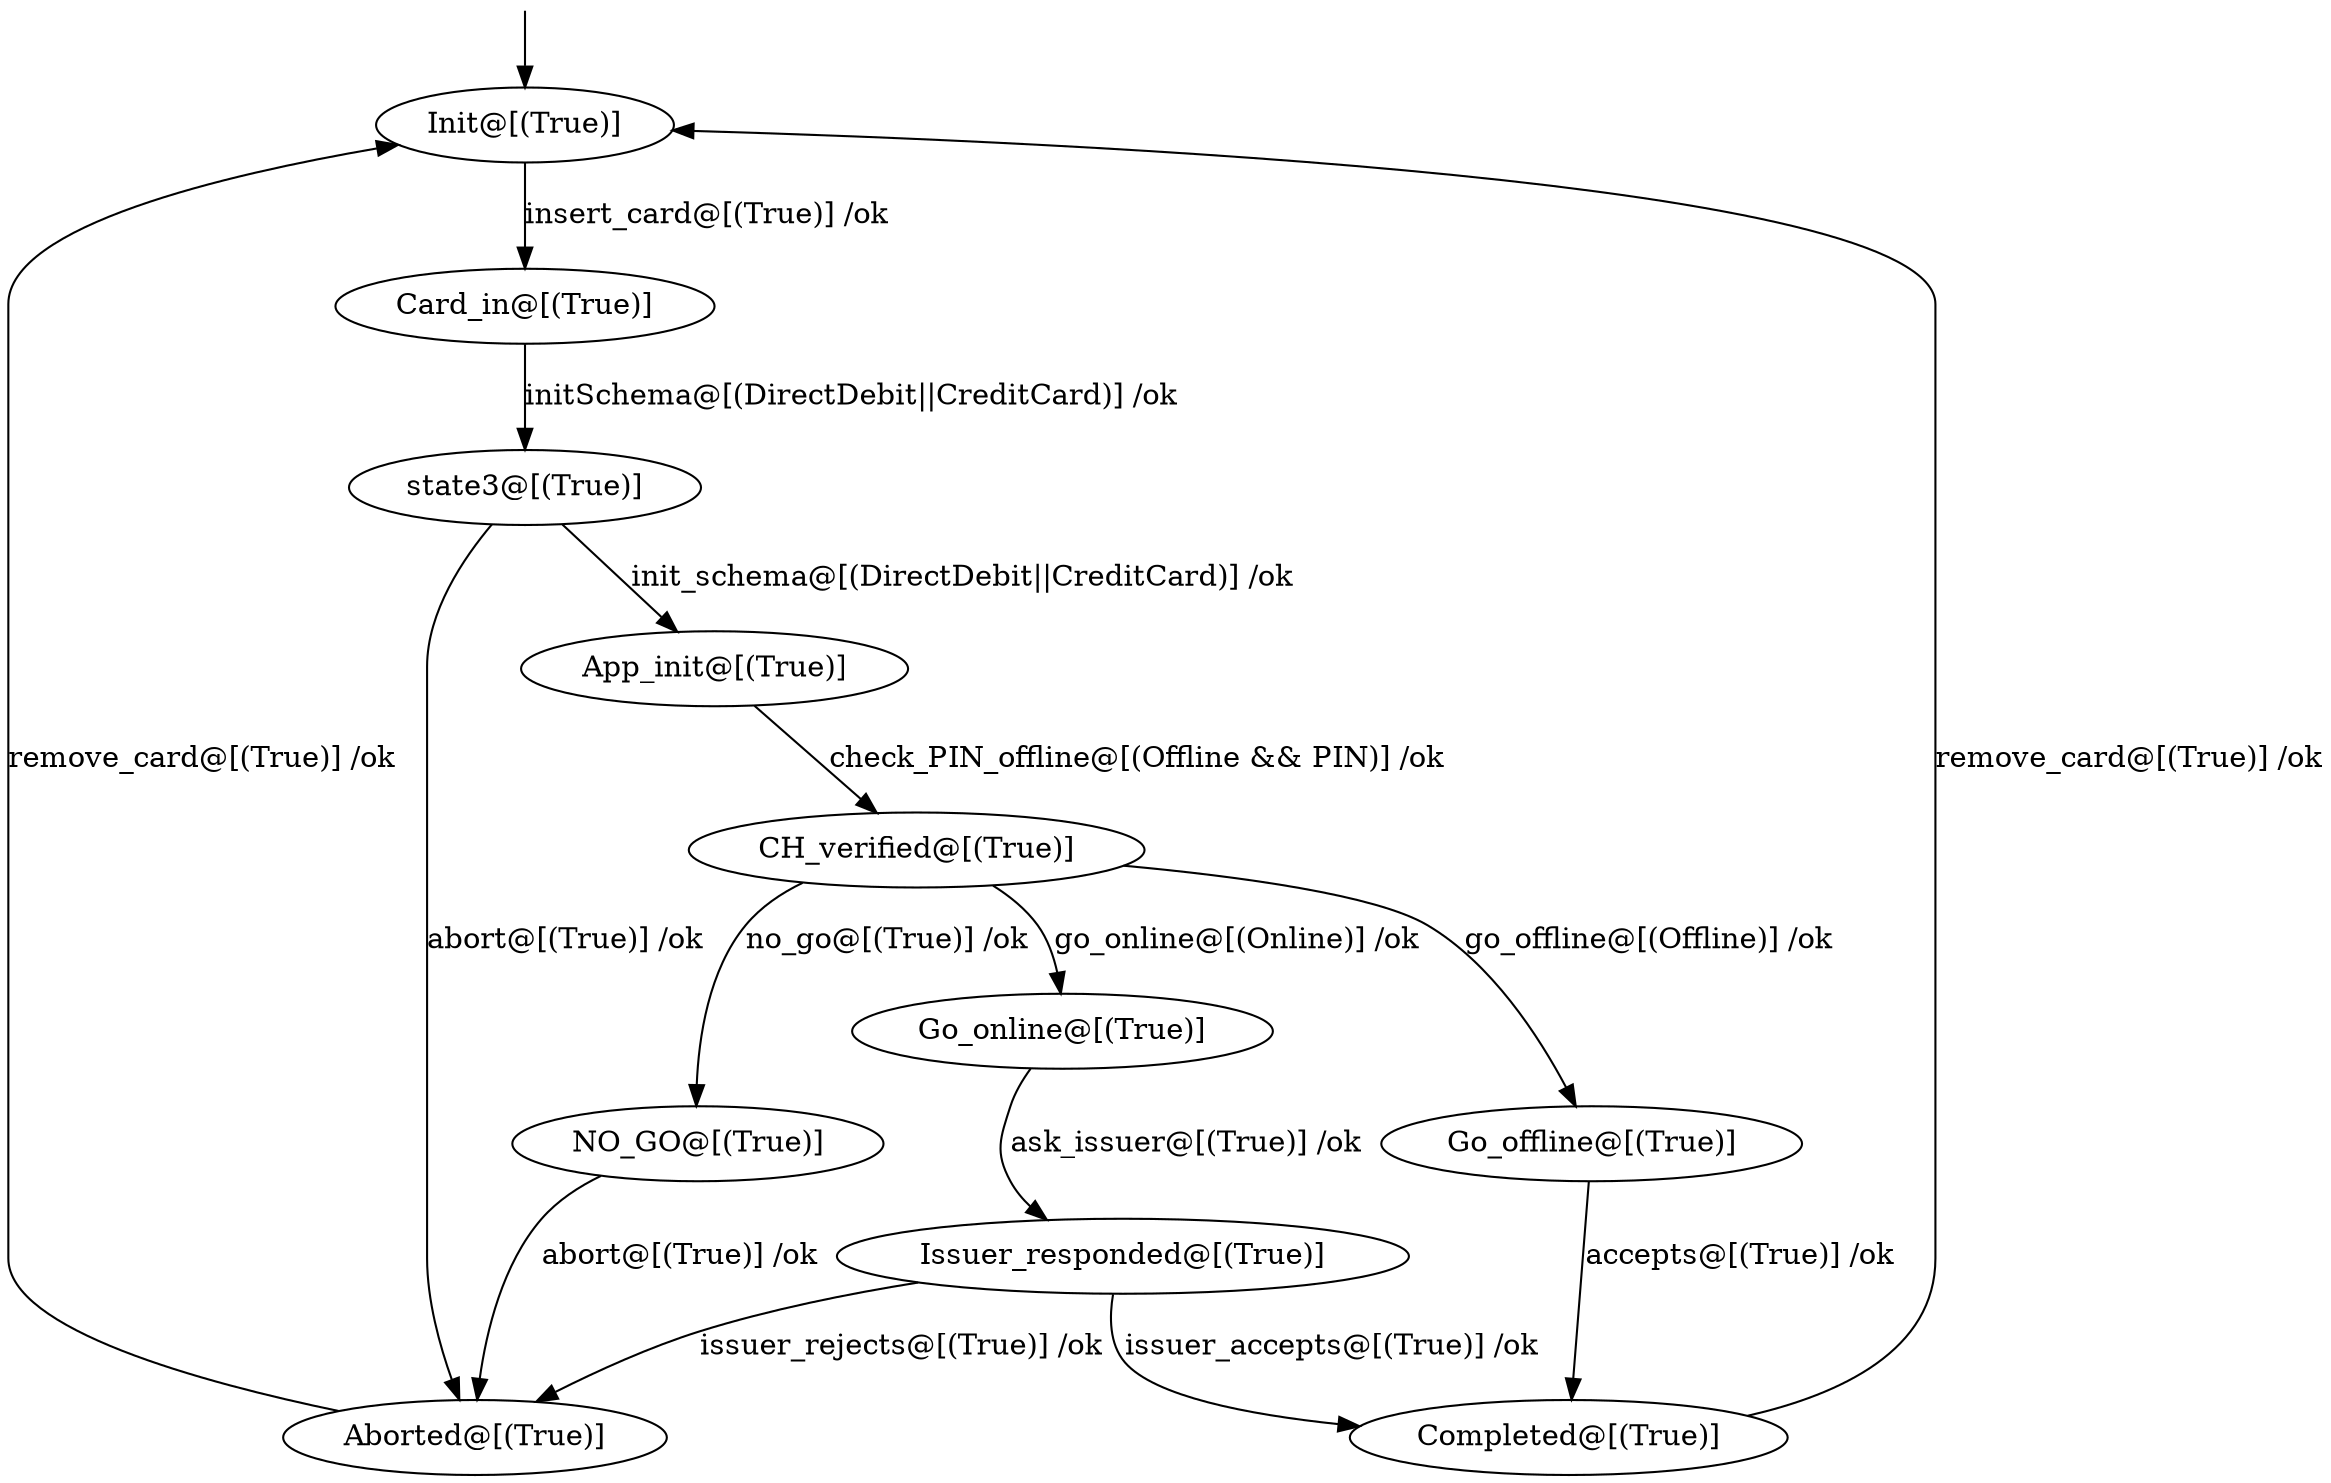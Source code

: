 strict digraph g {
	graph [name=g];
	node [label="\N"];
	__start0	 [height=0,
		label="",
		shape=none,
		width=0];
	Init	 [label="Init@[(True)]"];
	__start0 -> Init;
	Card_in	 [label="Card_in@[(True)]"];
	Init -> Card_in	 [label="insert_card@[(True)] /ok"];
	state3	 [label="state3@[(True)]"];
	Card_in -> state3	 [label="initSchema@[(DirectDebit||CreditCard)] /ok"];
	App_init	 [label="App_init@[(True)]"];
	state3 -> App_init	 [label="init_schema@[(DirectDebit||CreditCard)] /ok"];
	Aborted	 [label="Aborted@[(True)]"];
	state3 -> Aborted	 [label="abort@[(True)] /ok"];
	CH_verified	 [label="CH_verified@[(True)]"];
	App_init -> CH_verified	 [label="check_PIN_offline@[(Offline && PIN)] /ok"];
	Aborted -> Init	 [label="remove_card@[(True)] /ok"];
	NO_GO	 [label="NO_GO@[(True)]"];
	CH_verified -> NO_GO	 [label="no_go@[(True)] /ok"];
	Go_online	 [label="Go_online@[(True)]"];
	CH_verified -> Go_online	 [label="go_online@[(Online)] /ok"];
	Go_offline	 [label="Go_offline@[(True)]"];
	CH_verified -> Go_offline	 [label="go_offline@[(Offline)] /ok"];
	NO_GO -> Aborted	 [label="abort@[(True)] /ok"];
	Issuer_responded	 [label="Issuer_responded@[(True)]"];
	Go_online -> Issuer_responded	 [label="ask_issuer@[(True)] /ok"];
	Completed	 [label="Completed@[(True)]"];
	Go_offline -> Completed	 [label="accepts@[(True)] /ok"];
	Issuer_responded -> Aborted	 [label="issuer_rejects@[(True)] /ok"];
	Issuer_responded -> Completed	 [label="issuer_accepts@[(True)] /ok"];
	Completed -> Init	 [label="remove_card@[(True)] /ok"];
}

